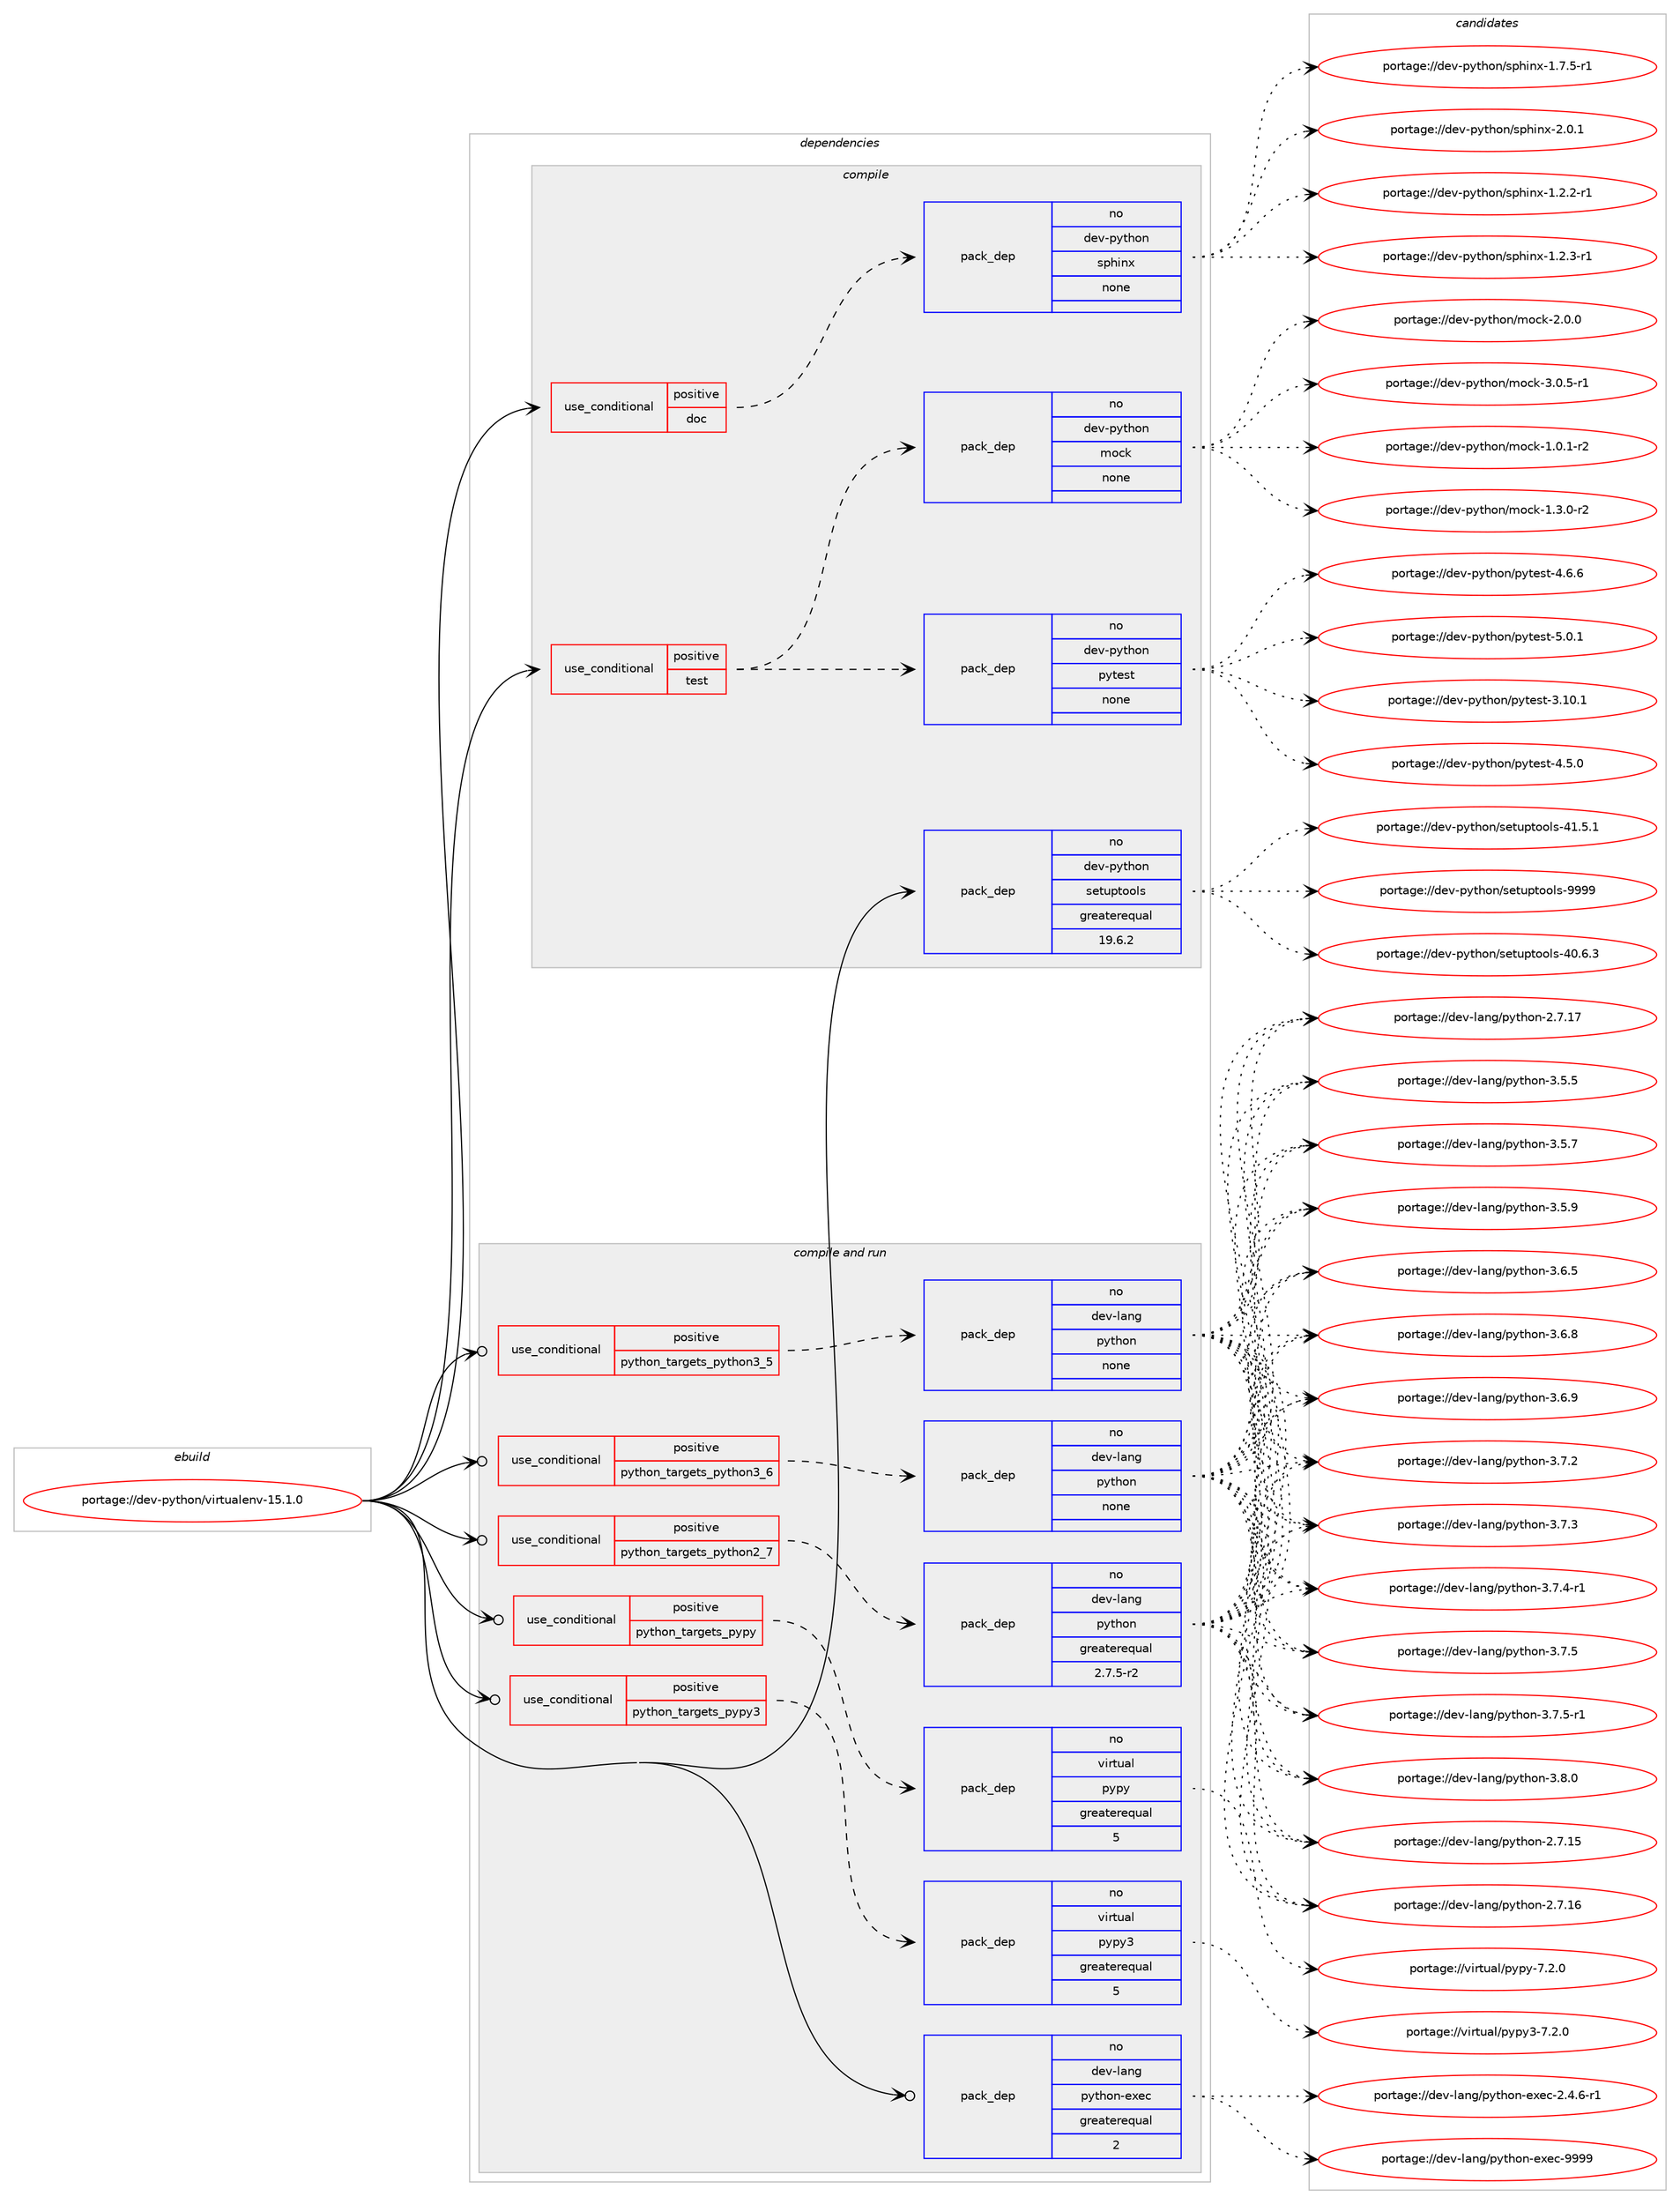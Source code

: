 digraph prolog {

# *************
# Graph options
# *************

newrank=true;
concentrate=true;
compound=true;
graph [rankdir=LR,fontname=Helvetica,fontsize=10,ranksep=1.5];#, ranksep=2.5, nodesep=0.2];
edge  [arrowhead=vee];
node  [fontname=Helvetica,fontsize=10];

# **********
# The ebuild
# **********

subgraph cluster_leftcol {
color=gray;
rank=same;
label=<<i>ebuild</i>>;
id [label="portage://dev-python/virtualenv-15.1.0", color=red, width=4, href="../dev-python/virtualenv-15.1.0.svg"];
}

# ****************
# The dependencies
# ****************

subgraph cluster_midcol {
color=gray;
label=<<i>dependencies</i>>;
subgraph cluster_compile {
fillcolor="#eeeeee";
style=filled;
label=<<i>compile</i>>;
subgraph cond40451 {
dependency177999 [label=<<TABLE BORDER="0" CELLBORDER="1" CELLSPACING="0" CELLPADDING="4"><TR><TD ROWSPAN="3" CELLPADDING="10">use_conditional</TD></TR><TR><TD>positive</TD></TR><TR><TD>doc</TD></TR></TABLE>>, shape=none, color=red];
subgraph pack134139 {
dependency178000 [label=<<TABLE BORDER="0" CELLBORDER="1" CELLSPACING="0" CELLPADDING="4" WIDTH="220"><TR><TD ROWSPAN="6" CELLPADDING="30">pack_dep</TD></TR><TR><TD WIDTH="110">no</TD></TR><TR><TD>dev-python</TD></TR><TR><TD>sphinx</TD></TR><TR><TD>none</TD></TR><TR><TD></TD></TR></TABLE>>, shape=none, color=blue];
}
dependency177999:e -> dependency178000:w [weight=20,style="dashed",arrowhead="vee"];
}
id:e -> dependency177999:w [weight=20,style="solid",arrowhead="vee"];
subgraph cond40452 {
dependency178001 [label=<<TABLE BORDER="0" CELLBORDER="1" CELLSPACING="0" CELLPADDING="4"><TR><TD ROWSPAN="3" CELLPADDING="10">use_conditional</TD></TR><TR><TD>positive</TD></TR><TR><TD>test</TD></TR></TABLE>>, shape=none, color=red];
subgraph pack134140 {
dependency178002 [label=<<TABLE BORDER="0" CELLBORDER="1" CELLSPACING="0" CELLPADDING="4" WIDTH="220"><TR><TD ROWSPAN="6" CELLPADDING="30">pack_dep</TD></TR><TR><TD WIDTH="110">no</TD></TR><TR><TD>dev-python</TD></TR><TR><TD>mock</TD></TR><TR><TD>none</TD></TR><TR><TD></TD></TR></TABLE>>, shape=none, color=blue];
}
dependency178001:e -> dependency178002:w [weight=20,style="dashed",arrowhead="vee"];
subgraph pack134141 {
dependency178003 [label=<<TABLE BORDER="0" CELLBORDER="1" CELLSPACING="0" CELLPADDING="4" WIDTH="220"><TR><TD ROWSPAN="6" CELLPADDING="30">pack_dep</TD></TR><TR><TD WIDTH="110">no</TD></TR><TR><TD>dev-python</TD></TR><TR><TD>pytest</TD></TR><TR><TD>none</TD></TR><TR><TD></TD></TR></TABLE>>, shape=none, color=blue];
}
dependency178001:e -> dependency178003:w [weight=20,style="dashed",arrowhead="vee"];
}
id:e -> dependency178001:w [weight=20,style="solid",arrowhead="vee"];
subgraph pack134142 {
dependency178004 [label=<<TABLE BORDER="0" CELLBORDER="1" CELLSPACING="0" CELLPADDING="4" WIDTH="220"><TR><TD ROWSPAN="6" CELLPADDING="30">pack_dep</TD></TR><TR><TD WIDTH="110">no</TD></TR><TR><TD>dev-python</TD></TR><TR><TD>setuptools</TD></TR><TR><TD>greaterequal</TD></TR><TR><TD>19.6.2</TD></TR></TABLE>>, shape=none, color=blue];
}
id:e -> dependency178004:w [weight=20,style="solid",arrowhead="vee"];
}
subgraph cluster_compileandrun {
fillcolor="#eeeeee";
style=filled;
label=<<i>compile and run</i>>;
subgraph cond40453 {
dependency178005 [label=<<TABLE BORDER="0" CELLBORDER="1" CELLSPACING="0" CELLPADDING="4"><TR><TD ROWSPAN="3" CELLPADDING="10">use_conditional</TD></TR><TR><TD>positive</TD></TR><TR><TD>python_targets_pypy</TD></TR></TABLE>>, shape=none, color=red];
subgraph pack134143 {
dependency178006 [label=<<TABLE BORDER="0" CELLBORDER="1" CELLSPACING="0" CELLPADDING="4" WIDTH="220"><TR><TD ROWSPAN="6" CELLPADDING="30">pack_dep</TD></TR><TR><TD WIDTH="110">no</TD></TR><TR><TD>virtual</TD></TR><TR><TD>pypy</TD></TR><TR><TD>greaterequal</TD></TR><TR><TD>5</TD></TR></TABLE>>, shape=none, color=blue];
}
dependency178005:e -> dependency178006:w [weight=20,style="dashed",arrowhead="vee"];
}
id:e -> dependency178005:w [weight=20,style="solid",arrowhead="odotvee"];
subgraph cond40454 {
dependency178007 [label=<<TABLE BORDER="0" CELLBORDER="1" CELLSPACING="0" CELLPADDING="4"><TR><TD ROWSPAN="3" CELLPADDING="10">use_conditional</TD></TR><TR><TD>positive</TD></TR><TR><TD>python_targets_pypy3</TD></TR></TABLE>>, shape=none, color=red];
subgraph pack134144 {
dependency178008 [label=<<TABLE BORDER="0" CELLBORDER="1" CELLSPACING="0" CELLPADDING="4" WIDTH="220"><TR><TD ROWSPAN="6" CELLPADDING="30">pack_dep</TD></TR><TR><TD WIDTH="110">no</TD></TR><TR><TD>virtual</TD></TR><TR><TD>pypy3</TD></TR><TR><TD>greaterequal</TD></TR><TR><TD>5</TD></TR></TABLE>>, shape=none, color=blue];
}
dependency178007:e -> dependency178008:w [weight=20,style="dashed",arrowhead="vee"];
}
id:e -> dependency178007:w [weight=20,style="solid",arrowhead="odotvee"];
subgraph cond40455 {
dependency178009 [label=<<TABLE BORDER="0" CELLBORDER="1" CELLSPACING="0" CELLPADDING="4"><TR><TD ROWSPAN="3" CELLPADDING="10">use_conditional</TD></TR><TR><TD>positive</TD></TR><TR><TD>python_targets_python2_7</TD></TR></TABLE>>, shape=none, color=red];
subgraph pack134145 {
dependency178010 [label=<<TABLE BORDER="0" CELLBORDER="1" CELLSPACING="0" CELLPADDING="4" WIDTH="220"><TR><TD ROWSPAN="6" CELLPADDING="30">pack_dep</TD></TR><TR><TD WIDTH="110">no</TD></TR><TR><TD>dev-lang</TD></TR><TR><TD>python</TD></TR><TR><TD>greaterequal</TD></TR><TR><TD>2.7.5-r2</TD></TR></TABLE>>, shape=none, color=blue];
}
dependency178009:e -> dependency178010:w [weight=20,style="dashed",arrowhead="vee"];
}
id:e -> dependency178009:w [weight=20,style="solid",arrowhead="odotvee"];
subgraph cond40456 {
dependency178011 [label=<<TABLE BORDER="0" CELLBORDER="1" CELLSPACING="0" CELLPADDING="4"><TR><TD ROWSPAN="3" CELLPADDING="10">use_conditional</TD></TR><TR><TD>positive</TD></TR><TR><TD>python_targets_python3_5</TD></TR></TABLE>>, shape=none, color=red];
subgraph pack134146 {
dependency178012 [label=<<TABLE BORDER="0" CELLBORDER="1" CELLSPACING="0" CELLPADDING="4" WIDTH="220"><TR><TD ROWSPAN="6" CELLPADDING="30">pack_dep</TD></TR><TR><TD WIDTH="110">no</TD></TR><TR><TD>dev-lang</TD></TR><TR><TD>python</TD></TR><TR><TD>none</TD></TR><TR><TD></TD></TR></TABLE>>, shape=none, color=blue];
}
dependency178011:e -> dependency178012:w [weight=20,style="dashed",arrowhead="vee"];
}
id:e -> dependency178011:w [weight=20,style="solid",arrowhead="odotvee"];
subgraph cond40457 {
dependency178013 [label=<<TABLE BORDER="0" CELLBORDER="1" CELLSPACING="0" CELLPADDING="4"><TR><TD ROWSPAN="3" CELLPADDING="10">use_conditional</TD></TR><TR><TD>positive</TD></TR><TR><TD>python_targets_python3_6</TD></TR></TABLE>>, shape=none, color=red];
subgraph pack134147 {
dependency178014 [label=<<TABLE BORDER="0" CELLBORDER="1" CELLSPACING="0" CELLPADDING="4" WIDTH="220"><TR><TD ROWSPAN="6" CELLPADDING="30">pack_dep</TD></TR><TR><TD WIDTH="110">no</TD></TR><TR><TD>dev-lang</TD></TR><TR><TD>python</TD></TR><TR><TD>none</TD></TR><TR><TD></TD></TR></TABLE>>, shape=none, color=blue];
}
dependency178013:e -> dependency178014:w [weight=20,style="dashed",arrowhead="vee"];
}
id:e -> dependency178013:w [weight=20,style="solid",arrowhead="odotvee"];
subgraph pack134148 {
dependency178015 [label=<<TABLE BORDER="0" CELLBORDER="1" CELLSPACING="0" CELLPADDING="4" WIDTH="220"><TR><TD ROWSPAN="6" CELLPADDING="30">pack_dep</TD></TR><TR><TD WIDTH="110">no</TD></TR><TR><TD>dev-lang</TD></TR><TR><TD>python-exec</TD></TR><TR><TD>greaterequal</TD></TR><TR><TD>2</TD></TR></TABLE>>, shape=none, color=blue];
}
id:e -> dependency178015:w [weight=20,style="solid",arrowhead="odotvee"];
}
subgraph cluster_run {
fillcolor="#eeeeee";
style=filled;
label=<<i>run</i>>;
}
}

# **************
# The candidates
# **************

subgraph cluster_choices {
rank=same;
color=gray;
label=<<i>candidates</i>>;

subgraph choice134139 {
color=black;
nodesep=1;
choiceportage10010111845112121116104111110471151121041051101204549465046504511449 [label="portage://dev-python/sphinx-1.2.2-r1", color=red, width=4,href="../dev-python/sphinx-1.2.2-r1.svg"];
choiceportage10010111845112121116104111110471151121041051101204549465046514511449 [label="portage://dev-python/sphinx-1.2.3-r1", color=red, width=4,href="../dev-python/sphinx-1.2.3-r1.svg"];
choiceportage10010111845112121116104111110471151121041051101204549465546534511449 [label="portage://dev-python/sphinx-1.7.5-r1", color=red, width=4,href="../dev-python/sphinx-1.7.5-r1.svg"];
choiceportage1001011184511212111610411111047115112104105110120455046484649 [label="portage://dev-python/sphinx-2.0.1", color=red, width=4,href="../dev-python/sphinx-2.0.1.svg"];
dependency178000:e -> choiceportage10010111845112121116104111110471151121041051101204549465046504511449:w [style=dotted,weight="100"];
dependency178000:e -> choiceportage10010111845112121116104111110471151121041051101204549465046514511449:w [style=dotted,weight="100"];
dependency178000:e -> choiceportage10010111845112121116104111110471151121041051101204549465546534511449:w [style=dotted,weight="100"];
dependency178000:e -> choiceportage1001011184511212111610411111047115112104105110120455046484649:w [style=dotted,weight="100"];
}
subgraph choice134140 {
color=black;
nodesep=1;
choiceportage1001011184511212111610411111047109111991074549464846494511450 [label="portage://dev-python/mock-1.0.1-r2", color=red, width=4,href="../dev-python/mock-1.0.1-r2.svg"];
choiceportage1001011184511212111610411111047109111991074549465146484511450 [label="portage://dev-python/mock-1.3.0-r2", color=red, width=4,href="../dev-python/mock-1.3.0-r2.svg"];
choiceportage100101118451121211161041111104710911199107455046484648 [label="portage://dev-python/mock-2.0.0", color=red, width=4,href="../dev-python/mock-2.0.0.svg"];
choiceportage1001011184511212111610411111047109111991074551464846534511449 [label="portage://dev-python/mock-3.0.5-r1", color=red, width=4,href="../dev-python/mock-3.0.5-r1.svg"];
dependency178002:e -> choiceportage1001011184511212111610411111047109111991074549464846494511450:w [style=dotted,weight="100"];
dependency178002:e -> choiceportage1001011184511212111610411111047109111991074549465146484511450:w [style=dotted,weight="100"];
dependency178002:e -> choiceportage100101118451121211161041111104710911199107455046484648:w [style=dotted,weight="100"];
dependency178002:e -> choiceportage1001011184511212111610411111047109111991074551464846534511449:w [style=dotted,weight="100"];
}
subgraph choice134141 {
color=black;
nodesep=1;
choiceportage100101118451121211161041111104711212111610111511645514649484649 [label="portage://dev-python/pytest-3.10.1", color=red, width=4,href="../dev-python/pytest-3.10.1.svg"];
choiceportage1001011184511212111610411111047112121116101115116455246534648 [label="portage://dev-python/pytest-4.5.0", color=red, width=4,href="../dev-python/pytest-4.5.0.svg"];
choiceportage1001011184511212111610411111047112121116101115116455246544654 [label="portage://dev-python/pytest-4.6.6", color=red, width=4,href="../dev-python/pytest-4.6.6.svg"];
choiceportage1001011184511212111610411111047112121116101115116455346484649 [label="portage://dev-python/pytest-5.0.1", color=red, width=4,href="../dev-python/pytest-5.0.1.svg"];
dependency178003:e -> choiceportage100101118451121211161041111104711212111610111511645514649484649:w [style=dotted,weight="100"];
dependency178003:e -> choiceportage1001011184511212111610411111047112121116101115116455246534648:w [style=dotted,weight="100"];
dependency178003:e -> choiceportage1001011184511212111610411111047112121116101115116455246544654:w [style=dotted,weight="100"];
dependency178003:e -> choiceportage1001011184511212111610411111047112121116101115116455346484649:w [style=dotted,weight="100"];
}
subgraph choice134142 {
color=black;
nodesep=1;
choiceportage100101118451121211161041111104711510111611711211611111110811545524846544651 [label="portage://dev-python/setuptools-40.6.3", color=red, width=4,href="../dev-python/setuptools-40.6.3.svg"];
choiceportage100101118451121211161041111104711510111611711211611111110811545524946534649 [label="portage://dev-python/setuptools-41.5.1", color=red, width=4,href="../dev-python/setuptools-41.5.1.svg"];
choiceportage10010111845112121116104111110471151011161171121161111111081154557575757 [label="portage://dev-python/setuptools-9999", color=red, width=4,href="../dev-python/setuptools-9999.svg"];
dependency178004:e -> choiceportage100101118451121211161041111104711510111611711211611111110811545524846544651:w [style=dotted,weight="100"];
dependency178004:e -> choiceportage100101118451121211161041111104711510111611711211611111110811545524946534649:w [style=dotted,weight="100"];
dependency178004:e -> choiceportage10010111845112121116104111110471151011161171121161111111081154557575757:w [style=dotted,weight="100"];
}
subgraph choice134143 {
color=black;
nodesep=1;
choiceportage1181051141161179710847112121112121455546504648 [label="portage://virtual/pypy-7.2.0", color=red, width=4,href="../virtual/pypy-7.2.0.svg"];
dependency178006:e -> choiceportage1181051141161179710847112121112121455546504648:w [style=dotted,weight="100"];
}
subgraph choice134144 {
color=black;
nodesep=1;
choiceportage118105114116117971084711212111212151455546504648 [label="portage://virtual/pypy3-7.2.0", color=red, width=4,href="../virtual/pypy3-7.2.0.svg"];
dependency178008:e -> choiceportage118105114116117971084711212111212151455546504648:w [style=dotted,weight="100"];
}
subgraph choice134145 {
color=black;
nodesep=1;
choiceportage10010111845108971101034711212111610411111045504655464953 [label="portage://dev-lang/python-2.7.15", color=red, width=4,href="../dev-lang/python-2.7.15.svg"];
choiceportage10010111845108971101034711212111610411111045504655464954 [label="portage://dev-lang/python-2.7.16", color=red, width=4,href="../dev-lang/python-2.7.16.svg"];
choiceportage10010111845108971101034711212111610411111045504655464955 [label="portage://dev-lang/python-2.7.17", color=red, width=4,href="../dev-lang/python-2.7.17.svg"];
choiceportage100101118451089711010347112121116104111110455146534653 [label="portage://dev-lang/python-3.5.5", color=red, width=4,href="../dev-lang/python-3.5.5.svg"];
choiceportage100101118451089711010347112121116104111110455146534655 [label="portage://dev-lang/python-3.5.7", color=red, width=4,href="../dev-lang/python-3.5.7.svg"];
choiceportage100101118451089711010347112121116104111110455146534657 [label="portage://dev-lang/python-3.5.9", color=red, width=4,href="../dev-lang/python-3.5.9.svg"];
choiceportage100101118451089711010347112121116104111110455146544653 [label="portage://dev-lang/python-3.6.5", color=red, width=4,href="../dev-lang/python-3.6.5.svg"];
choiceportage100101118451089711010347112121116104111110455146544656 [label="portage://dev-lang/python-3.6.8", color=red, width=4,href="../dev-lang/python-3.6.8.svg"];
choiceportage100101118451089711010347112121116104111110455146544657 [label="portage://dev-lang/python-3.6.9", color=red, width=4,href="../dev-lang/python-3.6.9.svg"];
choiceportage100101118451089711010347112121116104111110455146554650 [label="portage://dev-lang/python-3.7.2", color=red, width=4,href="../dev-lang/python-3.7.2.svg"];
choiceportage100101118451089711010347112121116104111110455146554651 [label="portage://dev-lang/python-3.7.3", color=red, width=4,href="../dev-lang/python-3.7.3.svg"];
choiceportage1001011184510897110103471121211161041111104551465546524511449 [label="portage://dev-lang/python-3.7.4-r1", color=red, width=4,href="../dev-lang/python-3.7.4-r1.svg"];
choiceportage100101118451089711010347112121116104111110455146554653 [label="portage://dev-lang/python-3.7.5", color=red, width=4,href="../dev-lang/python-3.7.5.svg"];
choiceportage1001011184510897110103471121211161041111104551465546534511449 [label="portage://dev-lang/python-3.7.5-r1", color=red, width=4,href="../dev-lang/python-3.7.5-r1.svg"];
choiceportage100101118451089711010347112121116104111110455146564648 [label="portage://dev-lang/python-3.8.0", color=red, width=4,href="../dev-lang/python-3.8.0.svg"];
dependency178010:e -> choiceportage10010111845108971101034711212111610411111045504655464953:w [style=dotted,weight="100"];
dependency178010:e -> choiceportage10010111845108971101034711212111610411111045504655464954:w [style=dotted,weight="100"];
dependency178010:e -> choiceportage10010111845108971101034711212111610411111045504655464955:w [style=dotted,weight="100"];
dependency178010:e -> choiceportage100101118451089711010347112121116104111110455146534653:w [style=dotted,weight="100"];
dependency178010:e -> choiceportage100101118451089711010347112121116104111110455146534655:w [style=dotted,weight="100"];
dependency178010:e -> choiceportage100101118451089711010347112121116104111110455146534657:w [style=dotted,weight="100"];
dependency178010:e -> choiceportage100101118451089711010347112121116104111110455146544653:w [style=dotted,weight="100"];
dependency178010:e -> choiceportage100101118451089711010347112121116104111110455146544656:w [style=dotted,weight="100"];
dependency178010:e -> choiceportage100101118451089711010347112121116104111110455146544657:w [style=dotted,weight="100"];
dependency178010:e -> choiceportage100101118451089711010347112121116104111110455146554650:w [style=dotted,weight="100"];
dependency178010:e -> choiceportage100101118451089711010347112121116104111110455146554651:w [style=dotted,weight="100"];
dependency178010:e -> choiceportage1001011184510897110103471121211161041111104551465546524511449:w [style=dotted,weight="100"];
dependency178010:e -> choiceportage100101118451089711010347112121116104111110455146554653:w [style=dotted,weight="100"];
dependency178010:e -> choiceportage1001011184510897110103471121211161041111104551465546534511449:w [style=dotted,weight="100"];
dependency178010:e -> choiceportage100101118451089711010347112121116104111110455146564648:w [style=dotted,weight="100"];
}
subgraph choice134146 {
color=black;
nodesep=1;
choiceportage10010111845108971101034711212111610411111045504655464953 [label="portage://dev-lang/python-2.7.15", color=red, width=4,href="../dev-lang/python-2.7.15.svg"];
choiceportage10010111845108971101034711212111610411111045504655464954 [label="portage://dev-lang/python-2.7.16", color=red, width=4,href="../dev-lang/python-2.7.16.svg"];
choiceportage10010111845108971101034711212111610411111045504655464955 [label="portage://dev-lang/python-2.7.17", color=red, width=4,href="../dev-lang/python-2.7.17.svg"];
choiceportage100101118451089711010347112121116104111110455146534653 [label="portage://dev-lang/python-3.5.5", color=red, width=4,href="../dev-lang/python-3.5.5.svg"];
choiceportage100101118451089711010347112121116104111110455146534655 [label="portage://dev-lang/python-3.5.7", color=red, width=4,href="../dev-lang/python-3.5.7.svg"];
choiceportage100101118451089711010347112121116104111110455146534657 [label="portage://dev-lang/python-3.5.9", color=red, width=4,href="../dev-lang/python-3.5.9.svg"];
choiceportage100101118451089711010347112121116104111110455146544653 [label="portage://dev-lang/python-3.6.5", color=red, width=4,href="../dev-lang/python-3.6.5.svg"];
choiceportage100101118451089711010347112121116104111110455146544656 [label="portage://dev-lang/python-3.6.8", color=red, width=4,href="../dev-lang/python-3.6.8.svg"];
choiceportage100101118451089711010347112121116104111110455146544657 [label="portage://dev-lang/python-3.6.9", color=red, width=4,href="../dev-lang/python-3.6.9.svg"];
choiceportage100101118451089711010347112121116104111110455146554650 [label="portage://dev-lang/python-3.7.2", color=red, width=4,href="../dev-lang/python-3.7.2.svg"];
choiceportage100101118451089711010347112121116104111110455146554651 [label="portage://dev-lang/python-3.7.3", color=red, width=4,href="../dev-lang/python-3.7.3.svg"];
choiceportage1001011184510897110103471121211161041111104551465546524511449 [label="portage://dev-lang/python-3.7.4-r1", color=red, width=4,href="../dev-lang/python-3.7.4-r1.svg"];
choiceportage100101118451089711010347112121116104111110455146554653 [label="portage://dev-lang/python-3.7.5", color=red, width=4,href="../dev-lang/python-3.7.5.svg"];
choiceportage1001011184510897110103471121211161041111104551465546534511449 [label="portage://dev-lang/python-3.7.5-r1", color=red, width=4,href="../dev-lang/python-3.7.5-r1.svg"];
choiceportage100101118451089711010347112121116104111110455146564648 [label="portage://dev-lang/python-3.8.0", color=red, width=4,href="../dev-lang/python-3.8.0.svg"];
dependency178012:e -> choiceportage10010111845108971101034711212111610411111045504655464953:w [style=dotted,weight="100"];
dependency178012:e -> choiceportage10010111845108971101034711212111610411111045504655464954:w [style=dotted,weight="100"];
dependency178012:e -> choiceportage10010111845108971101034711212111610411111045504655464955:w [style=dotted,weight="100"];
dependency178012:e -> choiceportage100101118451089711010347112121116104111110455146534653:w [style=dotted,weight="100"];
dependency178012:e -> choiceportage100101118451089711010347112121116104111110455146534655:w [style=dotted,weight="100"];
dependency178012:e -> choiceportage100101118451089711010347112121116104111110455146534657:w [style=dotted,weight="100"];
dependency178012:e -> choiceportage100101118451089711010347112121116104111110455146544653:w [style=dotted,weight="100"];
dependency178012:e -> choiceportage100101118451089711010347112121116104111110455146544656:w [style=dotted,weight="100"];
dependency178012:e -> choiceportage100101118451089711010347112121116104111110455146544657:w [style=dotted,weight="100"];
dependency178012:e -> choiceportage100101118451089711010347112121116104111110455146554650:w [style=dotted,weight="100"];
dependency178012:e -> choiceportage100101118451089711010347112121116104111110455146554651:w [style=dotted,weight="100"];
dependency178012:e -> choiceportage1001011184510897110103471121211161041111104551465546524511449:w [style=dotted,weight="100"];
dependency178012:e -> choiceportage100101118451089711010347112121116104111110455146554653:w [style=dotted,weight="100"];
dependency178012:e -> choiceportage1001011184510897110103471121211161041111104551465546534511449:w [style=dotted,weight="100"];
dependency178012:e -> choiceportage100101118451089711010347112121116104111110455146564648:w [style=dotted,weight="100"];
}
subgraph choice134147 {
color=black;
nodesep=1;
choiceportage10010111845108971101034711212111610411111045504655464953 [label="portage://dev-lang/python-2.7.15", color=red, width=4,href="../dev-lang/python-2.7.15.svg"];
choiceportage10010111845108971101034711212111610411111045504655464954 [label="portage://dev-lang/python-2.7.16", color=red, width=4,href="../dev-lang/python-2.7.16.svg"];
choiceportage10010111845108971101034711212111610411111045504655464955 [label="portage://dev-lang/python-2.7.17", color=red, width=4,href="../dev-lang/python-2.7.17.svg"];
choiceportage100101118451089711010347112121116104111110455146534653 [label="portage://dev-lang/python-3.5.5", color=red, width=4,href="../dev-lang/python-3.5.5.svg"];
choiceportage100101118451089711010347112121116104111110455146534655 [label="portage://dev-lang/python-3.5.7", color=red, width=4,href="../dev-lang/python-3.5.7.svg"];
choiceportage100101118451089711010347112121116104111110455146534657 [label="portage://dev-lang/python-3.5.9", color=red, width=4,href="../dev-lang/python-3.5.9.svg"];
choiceportage100101118451089711010347112121116104111110455146544653 [label="portage://dev-lang/python-3.6.5", color=red, width=4,href="../dev-lang/python-3.6.5.svg"];
choiceportage100101118451089711010347112121116104111110455146544656 [label="portage://dev-lang/python-3.6.8", color=red, width=4,href="../dev-lang/python-3.6.8.svg"];
choiceportage100101118451089711010347112121116104111110455146544657 [label="portage://dev-lang/python-3.6.9", color=red, width=4,href="../dev-lang/python-3.6.9.svg"];
choiceportage100101118451089711010347112121116104111110455146554650 [label="portage://dev-lang/python-3.7.2", color=red, width=4,href="../dev-lang/python-3.7.2.svg"];
choiceportage100101118451089711010347112121116104111110455146554651 [label="portage://dev-lang/python-3.7.3", color=red, width=4,href="../dev-lang/python-3.7.3.svg"];
choiceportage1001011184510897110103471121211161041111104551465546524511449 [label="portage://dev-lang/python-3.7.4-r1", color=red, width=4,href="../dev-lang/python-3.7.4-r1.svg"];
choiceportage100101118451089711010347112121116104111110455146554653 [label="portage://dev-lang/python-3.7.5", color=red, width=4,href="../dev-lang/python-3.7.5.svg"];
choiceportage1001011184510897110103471121211161041111104551465546534511449 [label="portage://dev-lang/python-3.7.5-r1", color=red, width=4,href="../dev-lang/python-3.7.5-r1.svg"];
choiceportage100101118451089711010347112121116104111110455146564648 [label="portage://dev-lang/python-3.8.0", color=red, width=4,href="../dev-lang/python-3.8.0.svg"];
dependency178014:e -> choiceportage10010111845108971101034711212111610411111045504655464953:w [style=dotted,weight="100"];
dependency178014:e -> choiceportage10010111845108971101034711212111610411111045504655464954:w [style=dotted,weight="100"];
dependency178014:e -> choiceportage10010111845108971101034711212111610411111045504655464955:w [style=dotted,weight="100"];
dependency178014:e -> choiceportage100101118451089711010347112121116104111110455146534653:w [style=dotted,weight="100"];
dependency178014:e -> choiceportage100101118451089711010347112121116104111110455146534655:w [style=dotted,weight="100"];
dependency178014:e -> choiceportage100101118451089711010347112121116104111110455146534657:w [style=dotted,weight="100"];
dependency178014:e -> choiceportage100101118451089711010347112121116104111110455146544653:w [style=dotted,weight="100"];
dependency178014:e -> choiceportage100101118451089711010347112121116104111110455146544656:w [style=dotted,weight="100"];
dependency178014:e -> choiceportage100101118451089711010347112121116104111110455146544657:w [style=dotted,weight="100"];
dependency178014:e -> choiceportage100101118451089711010347112121116104111110455146554650:w [style=dotted,weight="100"];
dependency178014:e -> choiceportage100101118451089711010347112121116104111110455146554651:w [style=dotted,weight="100"];
dependency178014:e -> choiceportage1001011184510897110103471121211161041111104551465546524511449:w [style=dotted,weight="100"];
dependency178014:e -> choiceportage100101118451089711010347112121116104111110455146554653:w [style=dotted,weight="100"];
dependency178014:e -> choiceportage1001011184510897110103471121211161041111104551465546534511449:w [style=dotted,weight="100"];
dependency178014:e -> choiceportage100101118451089711010347112121116104111110455146564648:w [style=dotted,weight="100"];
}
subgraph choice134148 {
color=black;
nodesep=1;
choiceportage10010111845108971101034711212111610411111045101120101994550465246544511449 [label="portage://dev-lang/python-exec-2.4.6-r1", color=red, width=4,href="../dev-lang/python-exec-2.4.6-r1.svg"];
choiceportage10010111845108971101034711212111610411111045101120101994557575757 [label="portage://dev-lang/python-exec-9999", color=red, width=4,href="../dev-lang/python-exec-9999.svg"];
dependency178015:e -> choiceportage10010111845108971101034711212111610411111045101120101994550465246544511449:w [style=dotted,weight="100"];
dependency178015:e -> choiceportage10010111845108971101034711212111610411111045101120101994557575757:w [style=dotted,weight="100"];
}
}

}
